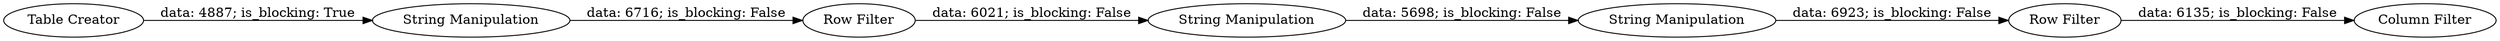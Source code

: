 digraph {
	"-2517534502482487657_6" [label="String Manipulation"]
	"-2517534502482487657_2" [label="String Manipulation"]
	"-2517534502482487657_1" [label="Table Creator"]
	"-2517534502482487657_7" [label="Row Filter"]
	"-2517534502482487657_5" [label="Column Filter"]
	"-2517534502482487657_4" [label="String Manipulation"]
	"-2517534502482487657_3" [label="Row Filter"]
	"-2517534502482487657_6" -> "-2517534502482487657_7" [label="data: 6923; is_blocking: False"]
	"-2517534502482487657_4" -> "-2517534502482487657_6" [label="data: 5698; is_blocking: False"]
	"-2517534502482487657_1" -> "-2517534502482487657_2" [label="data: 4887; is_blocking: True"]
	"-2517534502482487657_2" -> "-2517534502482487657_3" [label="data: 6716; is_blocking: False"]
	"-2517534502482487657_7" -> "-2517534502482487657_5" [label="data: 6135; is_blocking: False"]
	"-2517534502482487657_3" -> "-2517534502482487657_4" [label="data: 6021; is_blocking: False"]
	rankdir=LR
}
